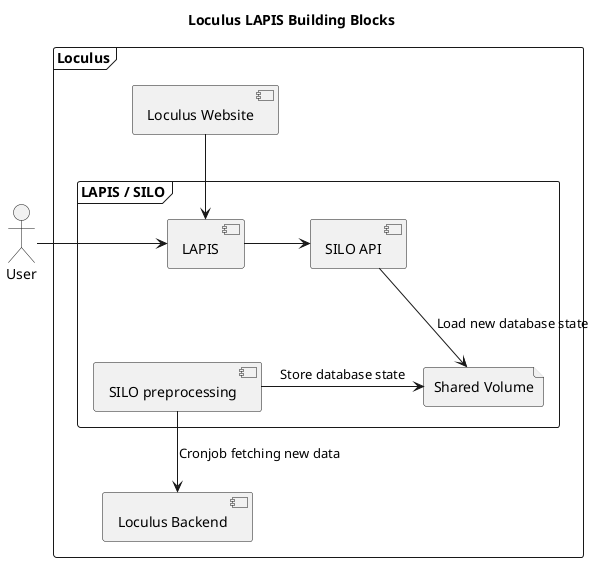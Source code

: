 @startuml

title Loculus LAPIS Building Blocks

actor User as user

frame Loculus {
    component "Loculus Website" as website
    component "Loculus Backend" as backend

    frame "LAPIS / SILO" {
        component LAPIS as lapis
        component "SILO API" as silo
        file "Shared Volume" as serialized_data
        component "SILO preprocessing" as silo_prepro
    }
}

user -right-> lapis
website --> lapis
lapis -right-> silo
silo --> serialized_data : Load new database state

silo_prepro -right-> serialized_data : Store database state
silo_prepro -down-> backend : Cronjob fetching new data


@enduml
